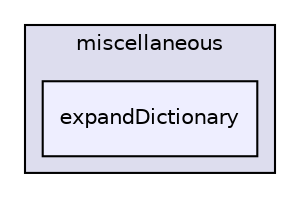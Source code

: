 digraph "applications/utilities/miscellaneous/expandDictionary" {
  bgcolor=transparent;
  compound=true
  node [ fontsize="10", fontname="Helvetica"];
  edge [ labelfontsize="10", labelfontname="Helvetica"];
  subgraph clusterdir_3210494cbdf79b7f44b411965daadab0 {
    graph [ bgcolor="#ddddee", pencolor="black", label="miscellaneous" fontname="Helvetica", fontsize="10", URL="dir_3210494cbdf79b7f44b411965daadab0.html"]
  dir_04a7a207cca8701ad5a2f440ef0192e8 [shape=box, label="expandDictionary", style="filled", fillcolor="#eeeeff", pencolor="black", URL="dir_04a7a207cca8701ad5a2f440ef0192e8.html"];
  }
}
